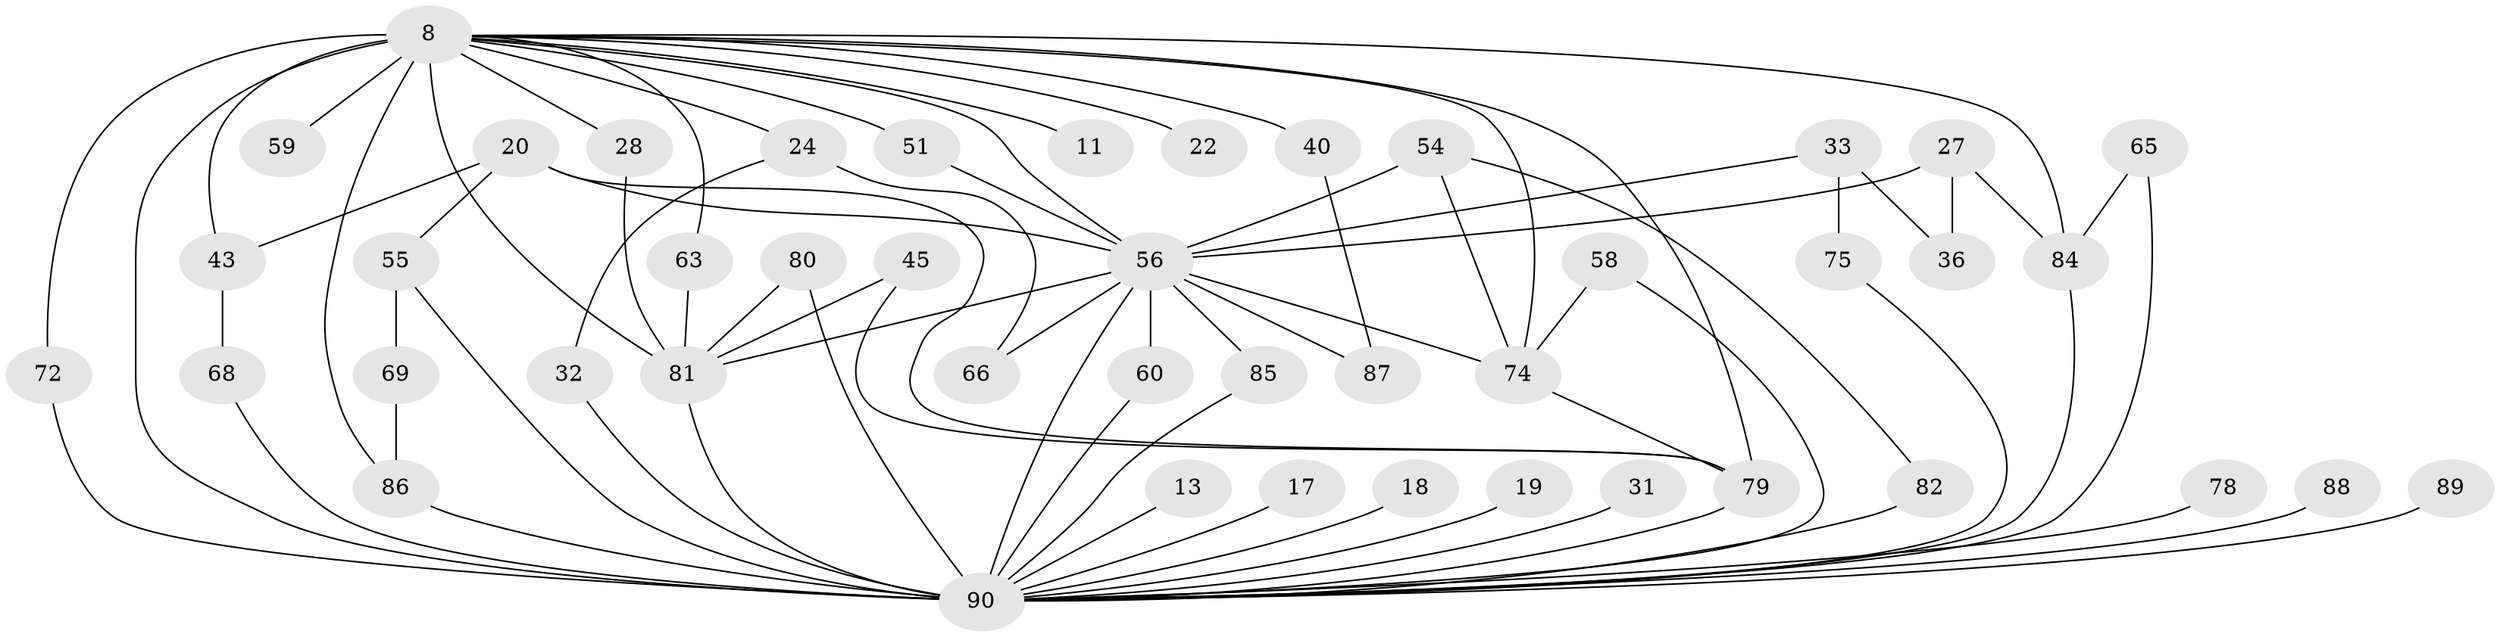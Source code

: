 // original degree distribution, {20: 0.05555555555555555, 16: 0.022222222222222223, 19: 0.011111111111111112, 21: 0.011111111111111112, 18: 0.011111111111111112, 2: 0.5222222222222223, 3: 0.18888888888888888, 6: 0.022222222222222223, 7: 0.011111111111111112, 4: 0.13333333333333333, 8: 0.011111111111111112}
// Generated by graph-tools (version 1.1) at 2025/46/03/09/25 04:46:20]
// undirected, 45 vertices, 75 edges
graph export_dot {
graph [start="1"]
  node [color=gray90,style=filled];
  8 [super="+5+3"];
  11;
  13;
  17;
  18;
  19;
  20;
  22;
  24;
  27;
  28 [super="+23"];
  31;
  32;
  33;
  36;
  40;
  43 [super="+26"];
  45;
  51;
  54;
  55 [super="+29"];
  56 [super="+21+53+9"];
  58;
  59;
  60;
  63;
  65;
  66;
  68;
  69;
  72 [super="+25"];
  74 [super="+49+48"];
  75;
  78;
  79 [super="+76"];
  80;
  81 [super="+39+61+73"];
  82 [super="+67"];
  84 [super="+52"];
  85;
  86 [super="+41"];
  87;
  88;
  89;
  90 [super="+57+10+77+83"];
  8 -- 40 [weight=2];
  8 -- 11 [weight=2];
  8 -- 43 [weight=2];
  8 -- 51;
  8 -- 84 [weight=2];
  8 -- 22 [weight=2];
  8 -- 72;
  8 -- 24 [weight=2];
  8 -- 90 [weight=21];
  8 -- 28 [weight=2];
  8 -- 59 [weight=2];
  8 -- 63;
  8 -- 86;
  8 -- 74 [weight=3];
  8 -- 56 [weight=9];
  8 -- 81 [weight=3];
  8 -- 79 [weight=2];
  13 -- 90 [weight=2];
  17 -- 90;
  18 -- 90 [weight=2];
  19 -- 90 [weight=2];
  20 -- 55 [weight=2];
  20 -- 43;
  20 -- 56 [weight=3];
  20 -- 79;
  24 -- 32;
  24 -- 66;
  27 -- 36;
  27 -- 84;
  27 -- 56 [weight=2];
  28 -- 81;
  31 -- 90 [weight=2];
  32 -- 90;
  33 -- 36;
  33 -- 75;
  33 -- 56 [weight=2];
  40 -- 87;
  43 -- 68;
  45 -- 81;
  45 -- 79;
  51 -- 56;
  54 -- 82;
  54 -- 74;
  54 -- 56;
  55 -- 69;
  55 -- 90;
  56 -- 66;
  56 -- 74;
  56 -- 85;
  56 -- 87;
  56 -- 60;
  56 -- 90 [weight=10];
  56 -- 81 [weight=4];
  58 -- 74;
  58 -- 90;
  60 -- 90;
  63 -- 81;
  65 -- 84;
  65 -- 90;
  68 -- 90;
  69 -- 86;
  72 -- 90;
  74 -- 79 [weight=2];
  75 -- 90;
  78 -- 90 [weight=2];
  79 -- 90 [weight=3];
  80 -- 81;
  80 -- 90;
  81 -- 90 [weight=5];
  82 -- 90 [weight=2];
  84 -- 90;
  85 -- 90;
  86 -- 90 [weight=2];
  88 -- 90 [weight=2];
  89 -- 90 [weight=2];
}
